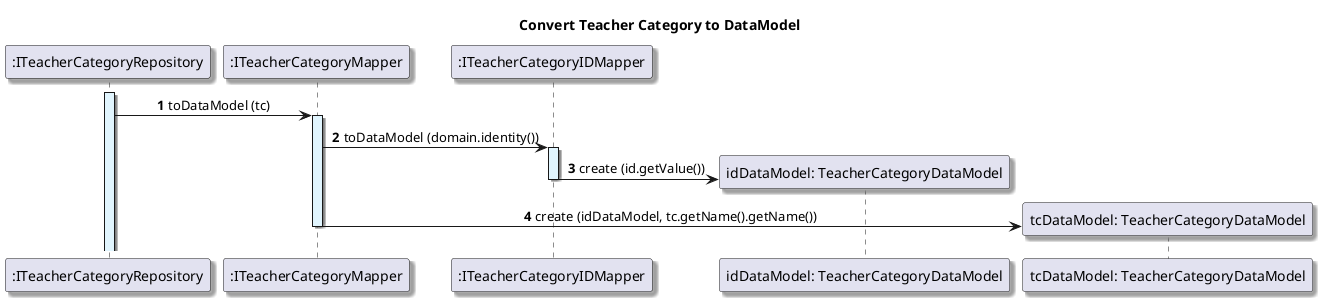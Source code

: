 @startuml

title Convert Teacher Category to DataModel

autonumber
skinparam {
  ActivityPadding 2
  ActivityMargin 2
  BoxPadding 2
}
skinparam defaultTextAlignment center
skinparam shadowing true

participant ":ITeacherCategoryRepository" as ITeacherCategoryRepository
activate ITeacherCategoryRepository #E1F5FE
participant ":ITeacherCategoryMapper" as tcMapper
ITeacherCategoryRepository -> tcMapper: toDataModel (tc)
activate tcMapper #E1F5FE

participant ":ITeacherCategoryIDMapper" as tcIDMapper
tcMapper -> tcIDMapper: toDataModel (domain.identity())

activate tcIDMapper #E1F5FE
create "idDataModel: TeacherCategoryDataModel"
tcIDMapper -> "idDataModel: TeacherCategoryDataModel": create (id.getValue())
deactivate tcIDMapper

create "tcDataModel: TeacherCategoryDataModel"
tcMapper -> "tcDataModel: TeacherCategoryDataModel": create (idDataModel, tc.getName().getName())
deactivate tcMapper

@enduml